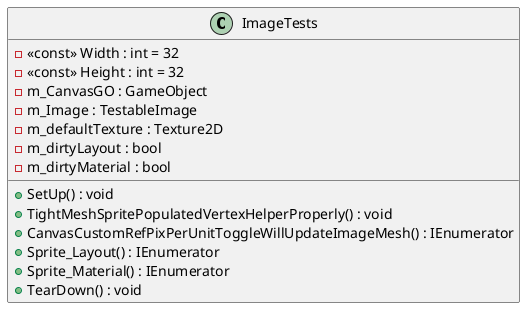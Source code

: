 @startuml
class ImageTests {
    - <<const>> Width : int = 32
    - <<const>> Height : int = 32
    - m_CanvasGO : GameObject
    - m_Image : TestableImage
    - m_defaultTexture : Texture2D
    - m_dirtyLayout : bool
    - m_dirtyMaterial : bool
    + SetUp() : void
    + TightMeshSpritePopulatedVertexHelperProperly() : void
    + CanvasCustomRefPixPerUnitToggleWillUpdateImageMesh() : IEnumerator
    + Sprite_Layout() : IEnumerator
    + Sprite_Material() : IEnumerator
    + TearDown() : void
}
@enduml
